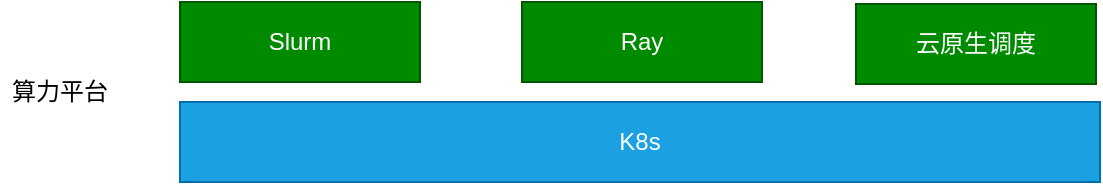 <mxfile version="22.0.8" type="github">
  <diagram name="Page-1" id="X0XTV32fZl-mw8OlVuHK">
    <mxGraphModel dx="1010" dy="590" grid="1" gridSize="10" guides="1" tooltips="1" connect="1" arrows="1" fold="1" page="1" pageScale="1" pageWidth="850" pageHeight="1100" math="0" shadow="0">
      <root>
        <mxCell id="0" />
        <mxCell id="1" parent="0" />
        <mxCell id="1WVl6WSyaPoKhHcU2AQl-1" value="K8s" style="rounded=0;whiteSpace=wrap;html=1;fillColor=#1ba1e2;fontColor=#ffffff;strokeColor=#006EAF;" vertex="1" parent="1">
          <mxGeometry x="200" y="430" width="460" height="40" as="geometry" />
        </mxCell>
        <mxCell id="1WVl6WSyaPoKhHcU2AQl-2" value="Slurm" style="rounded=0;whiteSpace=wrap;html=1;fillColor=#008a00;fontColor=#ffffff;strokeColor=#005700;" vertex="1" parent="1">
          <mxGeometry x="200" y="380" width="120" height="40" as="geometry" />
        </mxCell>
        <mxCell id="1WVl6WSyaPoKhHcU2AQl-3" value="Ray" style="rounded=0;whiteSpace=wrap;html=1;fillColor=#008a00;fontColor=#ffffff;strokeColor=#005700;" vertex="1" parent="1">
          <mxGeometry x="371" y="380" width="120" height="40" as="geometry" />
        </mxCell>
        <mxCell id="1WVl6WSyaPoKhHcU2AQl-4" value="算力平台" style="text;html=1;strokeColor=none;fillColor=none;align=center;verticalAlign=middle;whiteSpace=wrap;rounded=0;" vertex="1" parent="1">
          <mxGeometry x="110" y="410" width="60" height="30" as="geometry" />
        </mxCell>
        <mxCell id="1WVl6WSyaPoKhHcU2AQl-5" value="云原生调度" style="rounded=0;whiteSpace=wrap;html=1;fillColor=#008a00;fontColor=#ffffff;strokeColor=#005700;" vertex="1" parent="1">
          <mxGeometry x="538" y="381" width="120" height="40" as="geometry" />
        </mxCell>
      </root>
    </mxGraphModel>
  </diagram>
</mxfile>

